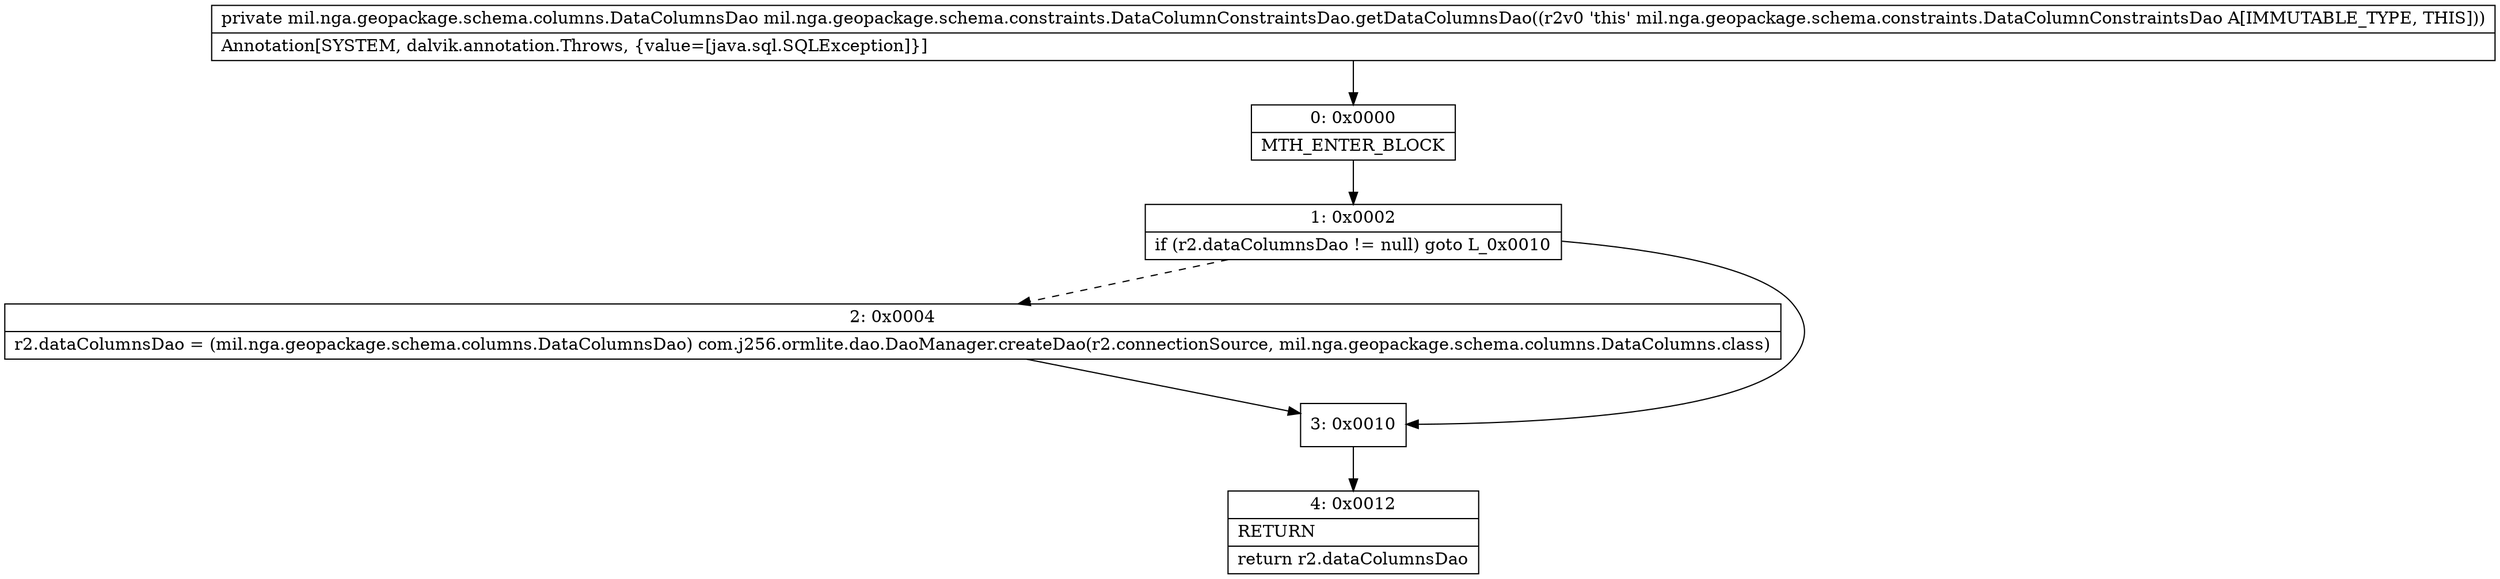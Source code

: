 digraph "CFG formil.nga.geopackage.schema.constraints.DataColumnConstraintsDao.getDataColumnsDao()Lmil\/nga\/geopackage\/schema\/columns\/DataColumnsDao;" {
Node_0 [shape=record,label="{0\:\ 0x0000|MTH_ENTER_BLOCK\l}"];
Node_1 [shape=record,label="{1\:\ 0x0002|if (r2.dataColumnsDao != null) goto L_0x0010\l}"];
Node_2 [shape=record,label="{2\:\ 0x0004|r2.dataColumnsDao = (mil.nga.geopackage.schema.columns.DataColumnsDao) com.j256.ormlite.dao.DaoManager.createDao(r2.connectionSource, mil.nga.geopackage.schema.columns.DataColumns.class)\l}"];
Node_3 [shape=record,label="{3\:\ 0x0010}"];
Node_4 [shape=record,label="{4\:\ 0x0012|RETURN\l|return r2.dataColumnsDao\l}"];
MethodNode[shape=record,label="{private mil.nga.geopackage.schema.columns.DataColumnsDao mil.nga.geopackage.schema.constraints.DataColumnConstraintsDao.getDataColumnsDao((r2v0 'this' mil.nga.geopackage.schema.constraints.DataColumnConstraintsDao A[IMMUTABLE_TYPE, THIS]))  | Annotation[SYSTEM, dalvik.annotation.Throws, \{value=[java.sql.SQLException]\}]\l}"];
MethodNode -> Node_0;
Node_0 -> Node_1;
Node_1 -> Node_2[style=dashed];
Node_1 -> Node_3;
Node_2 -> Node_3;
Node_3 -> Node_4;
}

